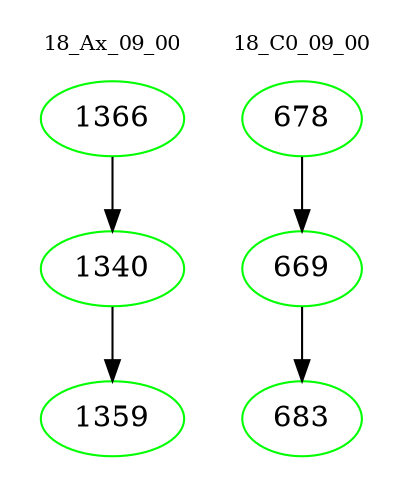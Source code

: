 digraph{
subgraph cluster_0 {
color = white
label = "18_Ax_09_00";
fontsize=10;
T0_1366 [label="1366", color="green"]
T0_1366 -> T0_1340 [color="black"]
T0_1340 [label="1340", color="green"]
T0_1340 -> T0_1359 [color="black"]
T0_1359 [label="1359", color="green"]
}
subgraph cluster_1 {
color = white
label = "18_C0_09_00";
fontsize=10;
T1_678 [label="678", color="green"]
T1_678 -> T1_669 [color="black"]
T1_669 [label="669", color="green"]
T1_669 -> T1_683 [color="black"]
T1_683 [label="683", color="green"]
}
}
